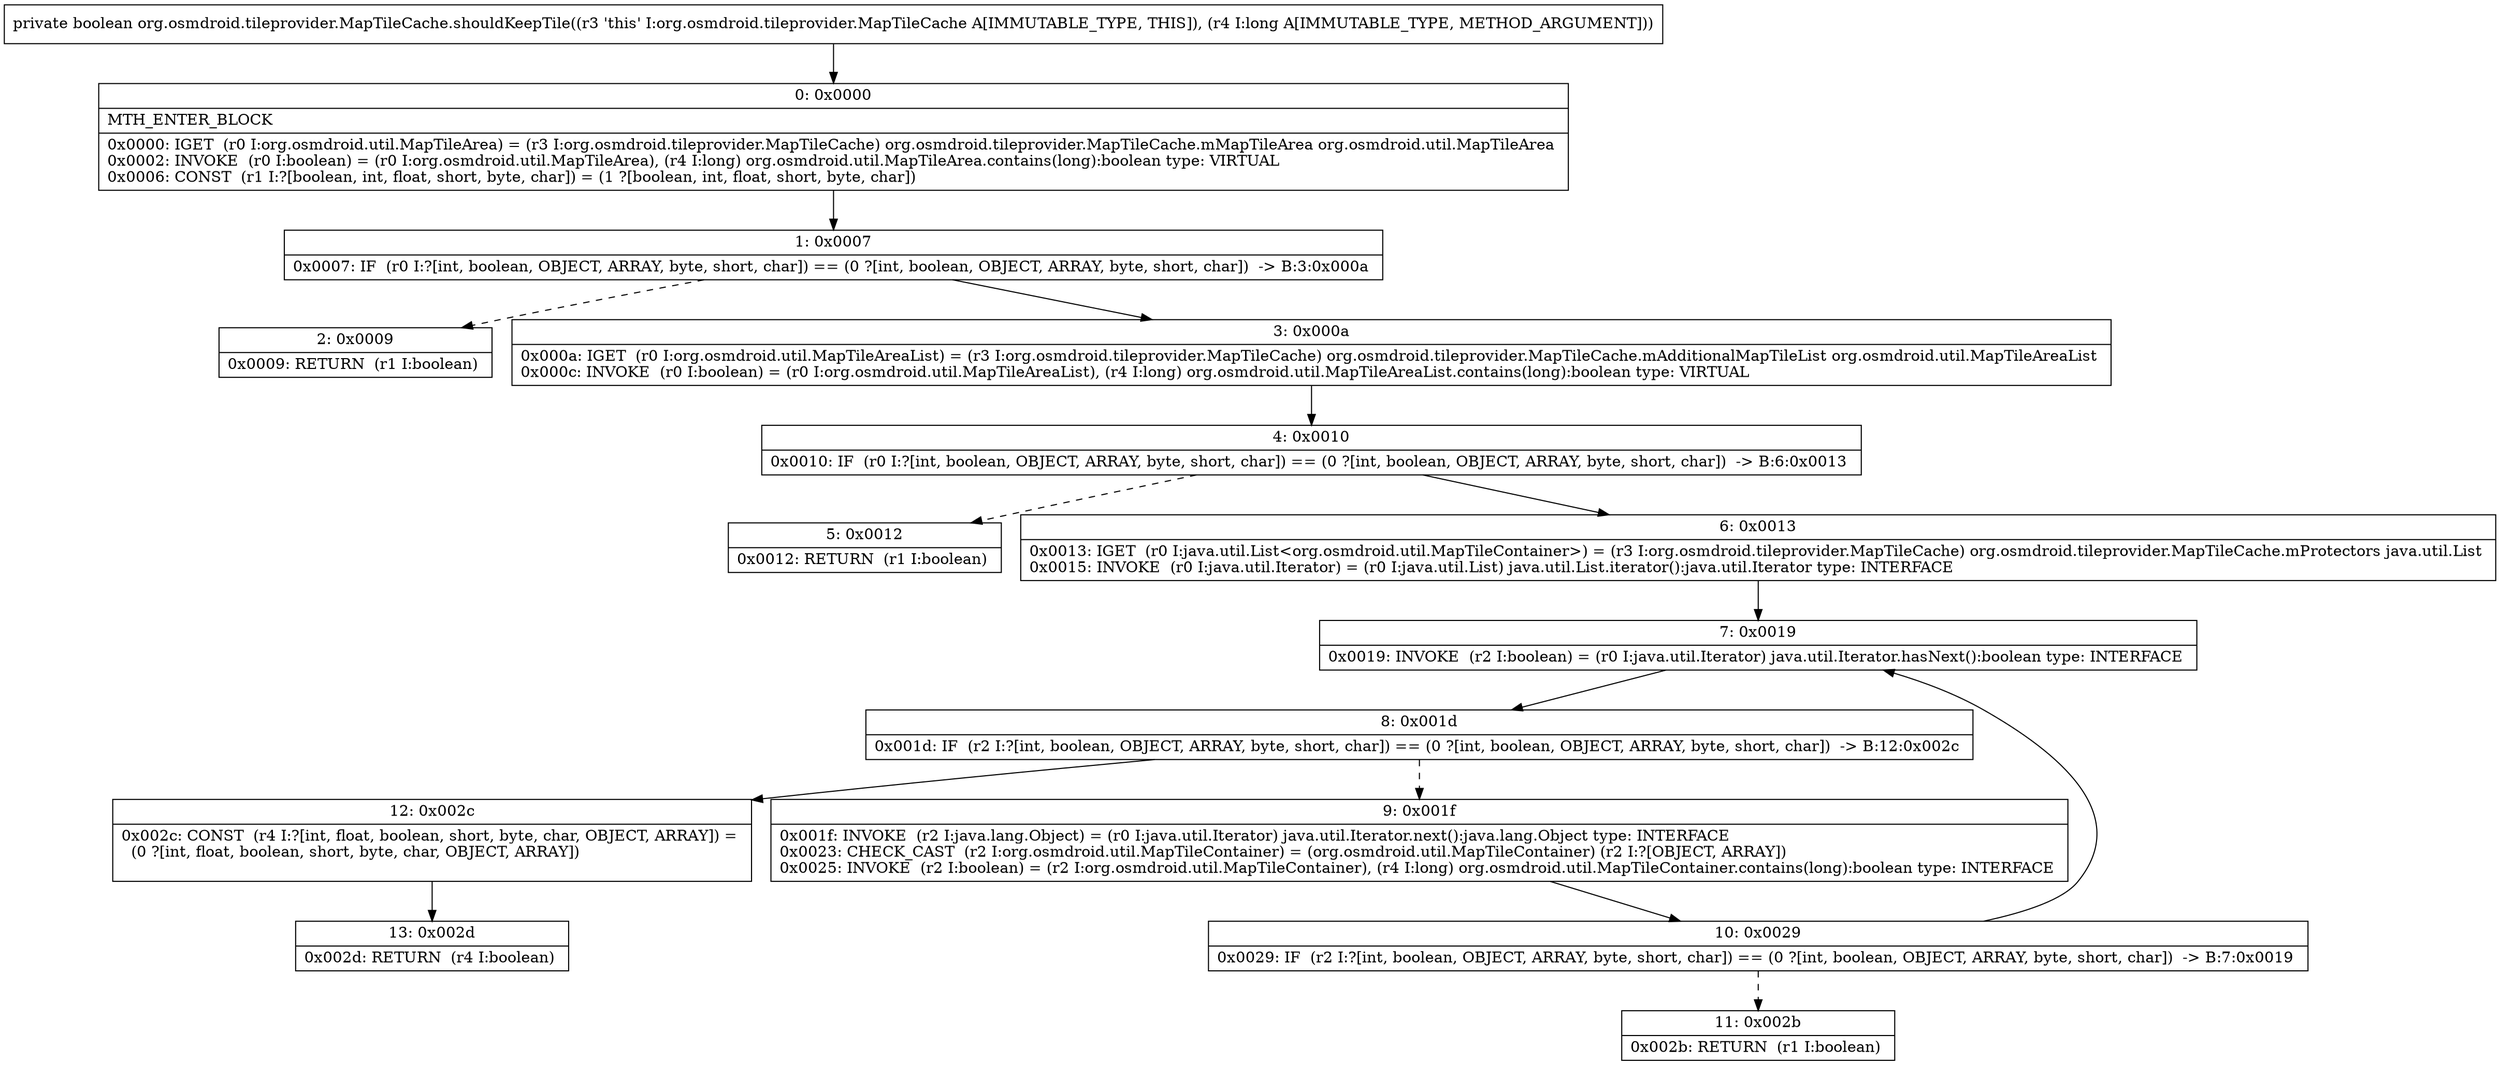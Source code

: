 digraph "CFG fororg.osmdroid.tileprovider.MapTileCache.shouldKeepTile(J)Z" {
Node_0 [shape=record,label="{0\:\ 0x0000|MTH_ENTER_BLOCK\l|0x0000: IGET  (r0 I:org.osmdroid.util.MapTileArea) = (r3 I:org.osmdroid.tileprovider.MapTileCache) org.osmdroid.tileprovider.MapTileCache.mMapTileArea org.osmdroid.util.MapTileArea \l0x0002: INVOKE  (r0 I:boolean) = (r0 I:org.osmdroid.util.MapTileArea), (r4 I:long) org.osmdroid.util.MapTileArea.contains(long):boolean type: VIRTUAL \l0x0006: CONST  (r1 I:?[boolean, int, float, short, byte, char]) = (1 ?[boolean, int, float, short, byte, char]) \l}"];
Node_1 [shape=record,label="{1\:\ 0x0007|0x0007: IF  (r0 I:?[int, boolean, OBJECT, ARRAY, byte, short, char]) == (0 ?[int, boolean, OBJECT, ARRAY, byte, short, char])  \-\> B:3:0x000a \l}"];
Node_2 [shape=record,label="{2\:\ 0x0009|0x0009: RETURN  (r1 I:boolean) \l}"];
Node_3 [shape=record,label="{3\:\ 0x000a|0x000a: IGET  (r0 I:org.osmdroid.util.MapTileAreaList) = (r3 I:org.osmdroid.tileprovider.MapTileCache) org.osmdroid.tileprovider.MapTileCache.mAdditionalMapTileList org.osmdroid.util.MapTileAreaList \l0x000c: INVOKE  (r0 I:boolean) = (r0 I:org.osmdroid.util.MapTileAreaList), (r4 I:long) org.osmdroid.util.MapTileAreaList.contains(long):boolean type: VIRTUAL \l}"];
Node_4 [shape=record,label="{4\:\ 0x0010|0x0010: IF  (r0 I:?[int, boolean, OBJECT, ARRAY, byte, short, char]) == (0 ?[int, boolean, OBJECT, ARRAY, byte, short, char])  \-\> B:6:0x0013 \l}"];
Node_5 [shape=record,label="{5\:\ 0x0012|0x0012: RETURN  (r1 I:boolean) \l}"];
Node_6 [shape=record,label="{6\:\ 0x0013|0x0013: IGET  (r0 I:java.util.List\<org.osmdroid.util.MapTileContainer\>) = (r3 I:org.osmdroid.tileprovider.MapTileCache) org.osmdroid.tileprovider.MapTileCache.mProtectors java.util.List \l0x0015: INVOKE  (r0 I:java.util.Iterator) = (r0 I:java.util.List) java.util.List.iterator():java.util.Iterator type: INTERFACE \l}"];
Node_7 [shape=record,label="{7\:\ 0x0019|0x0019: INVOKE  (r2 I:boolean) = (r0 I:java.util.Iterator) java.util.Iterator.hasNext():boolean type: INTERFACE \l}"];
Node_8 [shape=record,label="{8\:\ 0x001d|0x001d: IF  (r2 I:?[int, boolean, OBJECT, ARRAY, byte, short, char]) == (0 ?[int, boolean, OBJECT, ARRAY, byte, short, char])  \-\> B:12:0x002c \l}"];
Node_9 [shape=record,label="{9\:\ 0x001f|0x001f: INVOKE  (r2 I:java.lang.Object) = (r0 I:java.util.Iterator) java.util.Iterator.next():java.lang.Object type: INTERFACE \l0x0023: CHECK_CAST  (r2 I:org.osmdroid.util.MapTileContainer) = (org.osmdroid.util.MapTileContainer) (r2 I:?[OBJECT, ARRAY]) \l0x0025: INVOKE  (r2 I:boolean) = (r2 I:org.osmdroid.util.MapTileContainer), (r4 I:long) org.osmdroid.util.MapTileContainer.contains(long):boolean type: INTERFACE \l}"];
Node_10 [shape=record,label="{10\:\ 0x0029|0x0029: IF  (r2 I:?[int, boolean, OBJECT, ARRAY, byte, short, char]) == (0 ?[int, boolean, OBJECT, ARRAY, byte, short, char])  \-\> B:7:0x0019 \l}"];
Node_11 [shape=record,label="{11\:\ 0x002b|0x002b: RETURN  (r1 I:boolean) \l}"];
Node_12 [shape=record,label="{12\:\ 0x002c|0x002c: CONST  (r4 I:?[int, float, boolean, short, byte, char, OBJECT, ARRAY]) = \l  (0 ?[int, float, boolean, short, byte, char, OBJECT, ARRAY])\l \l}"];
Node_13 [shape=record,label="{13\:\ 0x002d|0x002d: RETURN  (r4 I:boolean) \l}"];
MethodNode[shape=record,label="{private boolean org.osmdroid.tileprovider.MapTileCache.shouldKeepTile((r3 'this' I:org.osmdroid.tileprovider.MapTileCache A[IMMUTABLE_TYPE, THIS]), (r4 I:long A[IMMUTABLE_TYPE, METHOD_ARGUMENT])) }"];
MethodNode -> Node_0;
Node_0 -> Node_1;
Node_1 -> Node_2[style=dashed];
Node_1 -> Node_3;
Node_3 -> Node_4;
Node_4 -> Node_5[style=dashed];
Node_4 -> Node_6;
Node_6 -> Node_7;
Node_7 -> Node_8;
Node_8 -> Node_9[style=dashed];
Node_8 -> Node_12;
Node_9 -> Node_10;
Node_10 -> Node_7;
Node_10 -> Node_11[style=dashed];
Node_12 -> Node_13;
}

